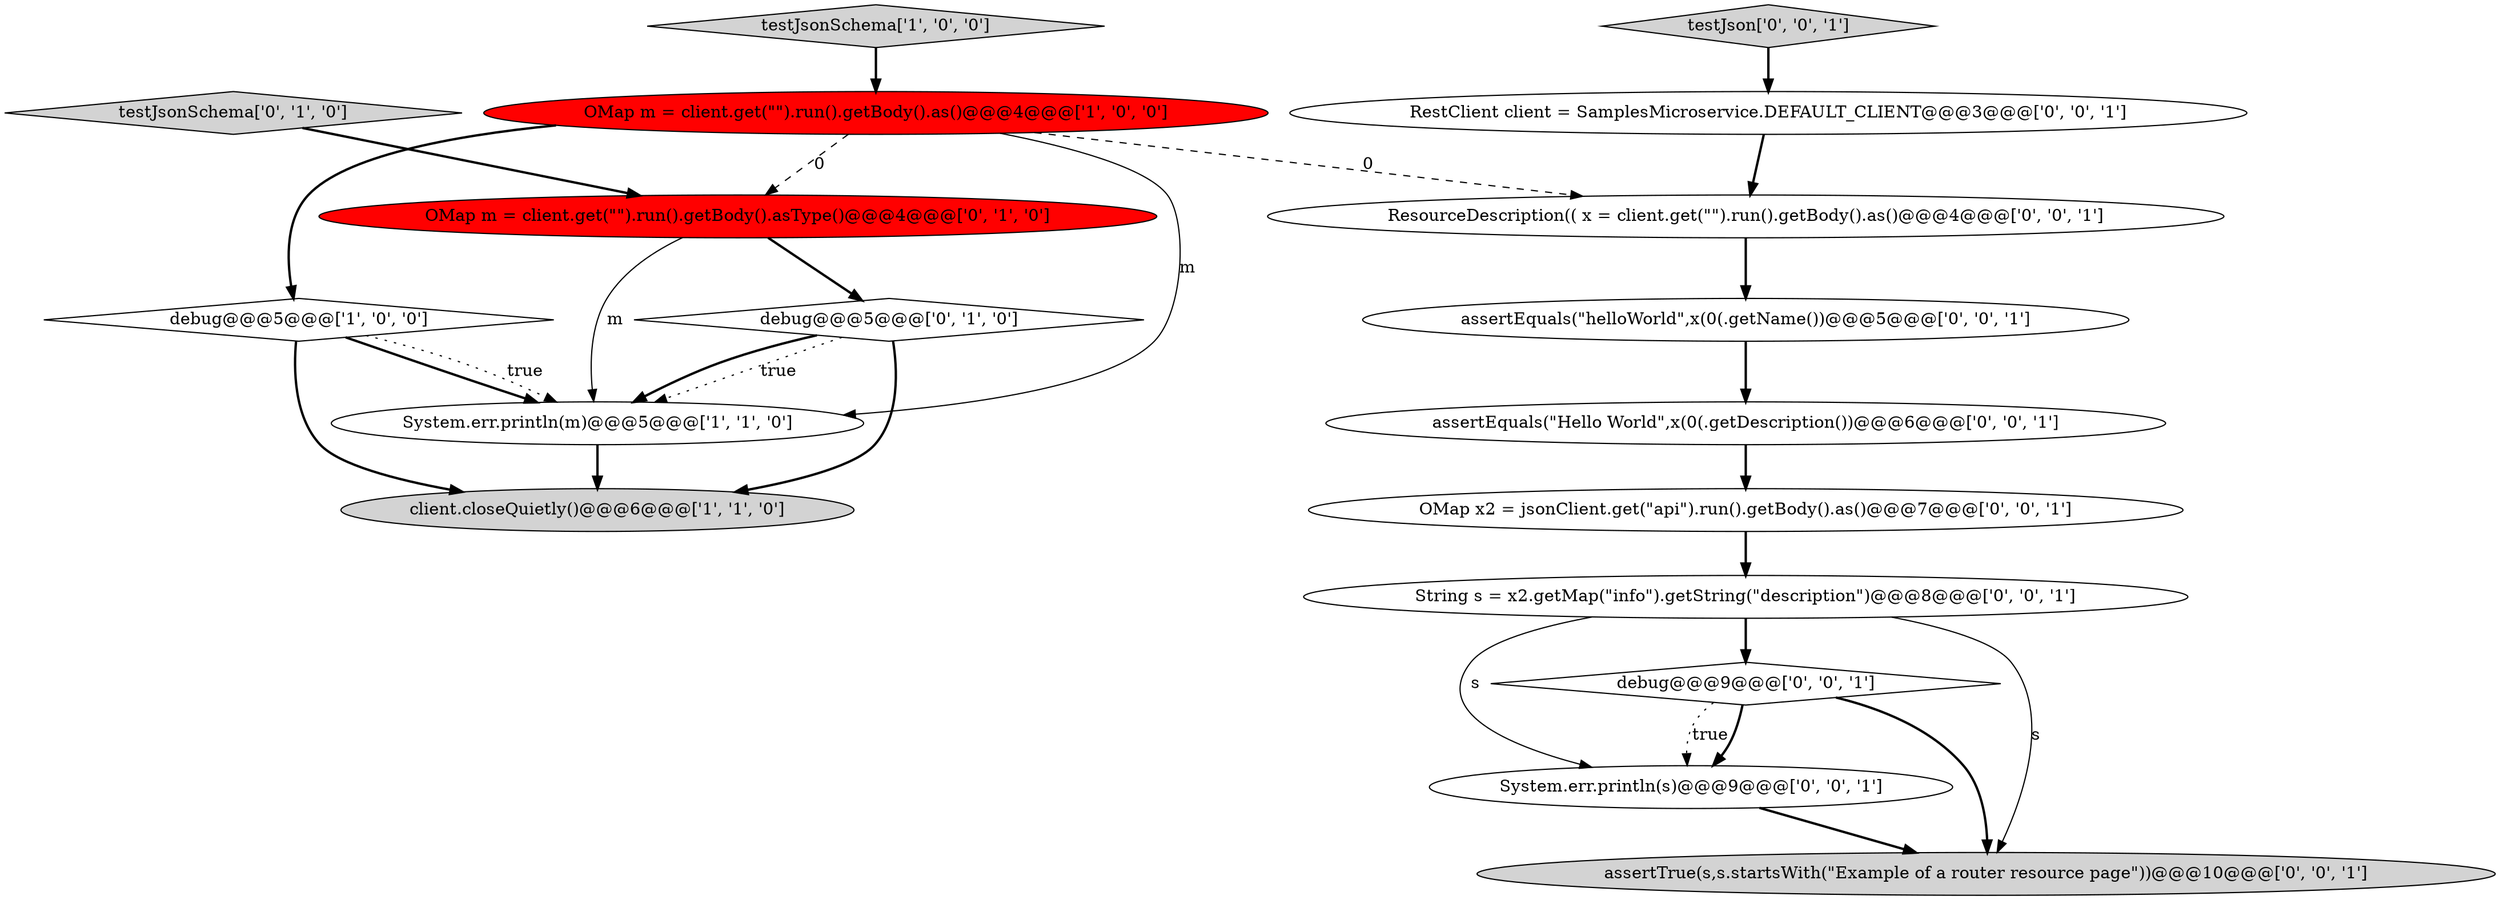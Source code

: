digraph {
4 [style = filled, label = "client.closeQuietly()@@@6@@@['1', '1', '0']", fillcolor = lightgray, shape = ellipse image = "AAA0AAABBB1BBB"];
16 [style = filled, label = "OMap x2 = jsonClient.get(\"api\").run().getBody().as()@@@7@@@['0', '0', '1']", fillcolor = white, shape = ellipse image = "AAA0AAABBB3BBB"];
5 [style = filled, label = "testJsonSchema['0', '1', '0']", fillcolor = lightgray, shape = diamond image = "AAA0AAABBB2BBB"];
0 [style = filled, label = "OMap m = client.get(\"\").run().getBody().as()@@@4@@@['1', '0', '0']", fillcolor = red, shape = ellipse image = "AAA1AAABBB1BBB"];
12 [style = filled, label = "ResourceDescription(( x = client.get(\"\").run().getBody().as()@@@4@@@['0', '0', '1']", fillcolor = white, shape = ellipse image = "AAA0AAABBB3BBB"];
11 [style = filled, label = "assertEquals(\"helloWorld\",x(0(.getName())@@@5@@@['0', '0', '1']", fillcolor = white, shape = ellipse image = "AAA0AAABBB3BBB"];
2 [style = filled, label = "System.err.println(m)@@@5@@@['1', '1', '0']", fillcolor = white, shape = ellipse image = "AAA0AAABBB1BBB"];
9 [style = filled, label = "assertTrue(s,s.startsWith(\"Example of a router resource page\"))@@@10@@@['0', '0', '1']", fillcolor = lightgray, shape = ellipse image = "AAA0AAABBB3BBB"];
13 [style = filled, label = "debug@@@9@@@['0', '0', '1']", fillcolor = white, shape = diamond image = "AAA0AAABBB3BBB"];
14 [style = filled, label = "System.err.println(s)@@@9@@@['0', '0', '1']", fillcolor = white, shape = ellipse image = "AAA0AAABBB3BBB"];
6 [style = filled, label = "OMap m = client.get(\"\").run().getBody().asType()@@@4@@@['0', '1', '0']", fillcolor = red, shape = ellipse image = "AAA1AAABBB2BBB"];
1 [style = filled, label = "debug@@@5@@@['1', '0', '0']", fillcolor = white, shape = diamond image = "AAA0AAABBB1BBB"];
17 [style = filled, label = "RestClient client = SamplesMicroservice.DEFAULT_CLIENT@@@3@@@['0', '0', '1']", fillcolor = white, shape = ellipse image = "AAA0AAABBB3BBB"];
3 [style = filled, label = "testJsonSchema['1', '0', '0']", fillcolor = lightgray, shape = diamond image = "AAA0AAABBB1BBB"];
8 [style = filled, label = "String s = x2.getMap(\"info\").getString(\"description\")@@@8@@@['0', '0', '1']", fillcolor = white, shape = ellipse image = "AAA0AAABBB3BBB"];
7 [style = filled, label = "debug@@@5@@@['0', '1', '0']", fillcolor = white, shape = diamond image = "AAA0AAABBB2BBB"];
10 [style = filled, label = "testJson['0', '0', '1']", fillcolor = lightgray, shape = diamond image = "AAA0AAABBB3BBB"];
15 [style = filled, label = "assertEquals(\"Hello World\",x(0(.getDescription())@@@6@@@['0', '0', '1']", fillcolor = white, shape = ellipse image = "AAA0AAABBB3BBB"];
7->2 [style = dotted, label="true"];
1->4 [style = bold, label=""];
16->8 [style = bold, label=""];
0->2 [style = solid, label="m"];
0->6 [style = dashed, label="0"];
12->11 [style = bold, label=""];
10->17 [style = bold, label=""];
8->14 [style = solid, label="s"];
7->4 [style = bold, label=""];
0->12 [style = dashed, label="0"];
15->16 [style = bold, label=""];
2->4 [style = bold, label=""];
11->15 [style = bold, label=""];
3->0 [style = bold, label=""];
6->2 [style = solid, label="m"];
17->12 [style = bold, label=""];
5->6 [style = bold, label=""];
7->2 [style = bold, label=""];
0->1 [style = bold, label=""];
14->9 [style = bold, label=""];
1->2 [style = bold, label=""];
8->9 [style = solid, label="s"];
13->9 [style = bold, label=""];
6->7 [style = bold, label=""];
1->2 [style = dotted, label="true"];
13->14 [style = dotted, label="true"];
13->14 [style = bold, label=""];
8->13 [style = bold, label=""];
}
